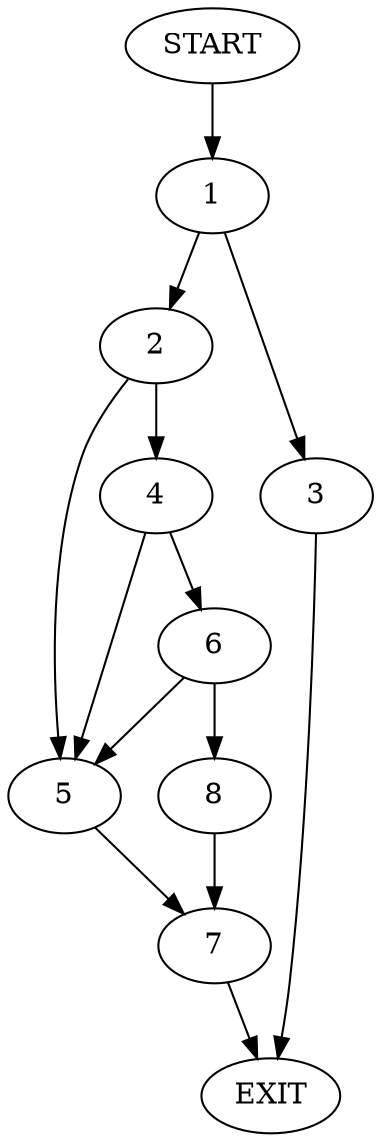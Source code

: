 digraph {
0 [label="START"]
9 [label="EXIT"]
0 -> 1
1 -> 2
1 -> 3
3 -> 9
2 -> 4
2 -> 5
4 -> 5
4 -> 6
5 -> 7
6 -> 8
6 -> 5
8 -> 7
7 -> 9
}
